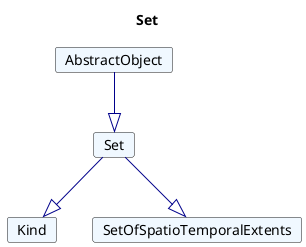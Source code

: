 @startuml
Title Set 

Card Set #F0F8FF [
Set
]
Card AbstractObject #F0F8FF [
AbstractObject
]
AbstractObject --|> Set  #00008B 
Card Kind #F0F8FF [
Kind
]
Set --|> Kind  #00008B 
Card SetOfSpatioTemporalExtents #F0F8FF [
SetOfSpatioTemporalExtents
]
Set --|> SetOfSpatioTemporalExtents  #00008B 
@enduml